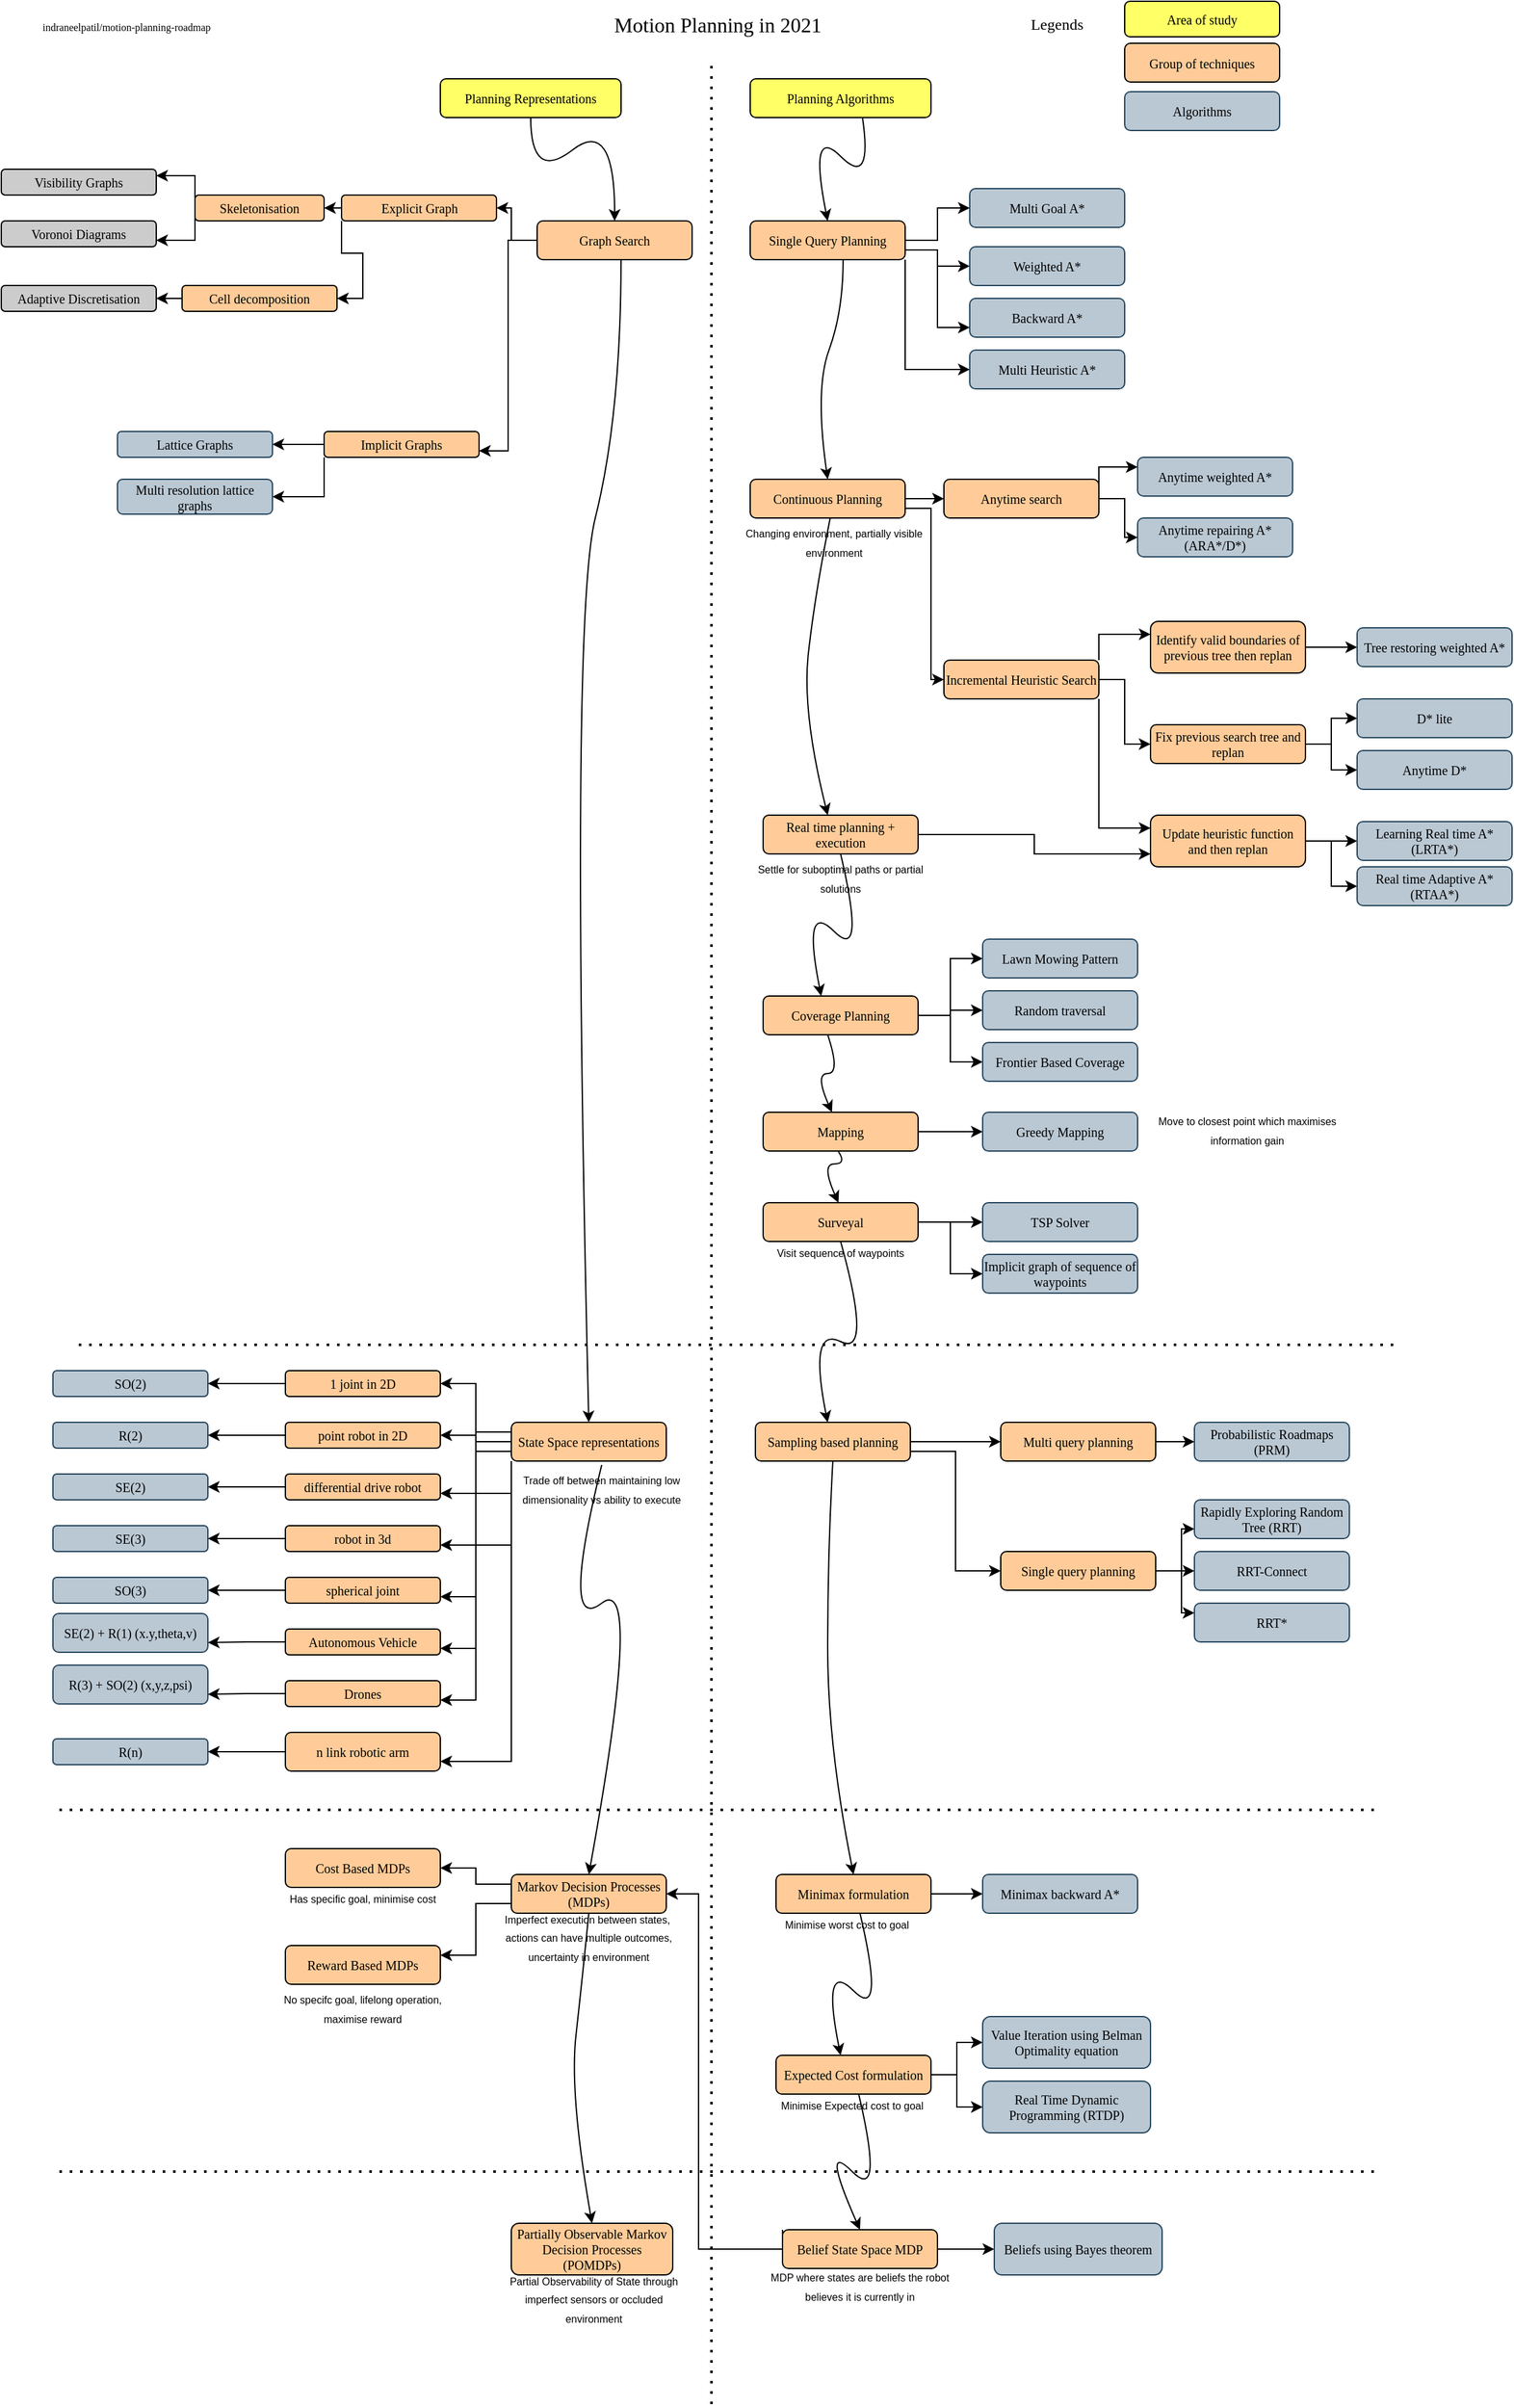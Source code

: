 <mxfile version="16.0.3" type="github">
  <diagram id="dA2bW75Uh9zArZUYn6UA" name="Page-1">
    <mxGraphModel dx="946" dy="614" grid="1" gridSize="10" guides="1" tooltips="1" connect="1" arrows="1" fold="1" page="1" pageScale="1" pageWidth="1100" pageHeight="1700" math="0" shadow="0">
      <root>
        <mxCell id="0" />
        <mxCell id="1" parent="0" />
        <mxCell id="ajxtEgKc9McXnAEBvQGd-1" value="Motion Planning in 2021" style="text;html=1;strokeColor=none;fillColor=none;align=center;verticalAlign=middle;whiteSpace=wrap;rounded=0;comic=0;fontFamily=Verdana;fontSize=16;fontStyle=0" parent="1" vertex="1">
          <mxGeometry x="425" y="32.5" width="280" height="30" as="geometry" />
        </mxCell>
        <mxCell id="ajxtEgKc9McXnAEBvQGd-2" value="" style="shape=image;html=1;verticalAlign=top;verticalLabelPosition=bottom;labelBackgroundColor=#ffffff;imageAspect=0;aspect=fixed;image=https://cdn1.iconfinder.com/data/icons/logotypes/32/github-128.png;rounded=1;glass=0;comic=0;strokeColor=#000000;fillColor=#FFFFFF;fontFamily=Verdana;fontSize=14;align=center;" parent="1" vertex="1">
          <mxGeometry x="20" y="40" width="20" height="20" as="geometry" />
        </mxCell>
        <mxCell id="ajxtEgKc9McXnAEBvQGd-3" value="indraneelpatil/motion-planning-roadmap" style="text;html=1;strokeColor=none;fillColor=none;align=left;verticalAlign=middle;whiteSpace=wrap;rounded=0;comic=0;fontFamily=Verdana;fontSize=8;" parent="1" vertex="1">
          <mxGeometry x="40" y="42.5" width="260" height="15" as="geometry" />
        </mxCell>
        <mxCell id="ajxtEgKc9McXnAEBvQGd-4" value="Legends" style="text;html=1;strokeColor=none;fillColor=none;align=right;verticalAlign=middle;whiteSpace=wrap;rounded=0;comic=0;fontFamily=Verdana;fontSize=12;" parent="1" vertex="1">
          <mxGeometry x="770" y="37.5" width="80" height="20" as="geometry" />
        </mxCell>
        <mxCell id="ajxtEgKc9McXnAEBvQGd-5" value="Planning Representations" style="rounded=1;whiteSpace=wrap;html=1;comic=0;fontFamily=Verdana;fontSize=10;fillColor=#FFFF66;" parent="1" vertex="1">
          <mxGeometry x="350" y="90" width="140" height="30" as="geometry" />
        </mxCell>
        <mxCell id="ajxtEgKc9McXnAEBvQGd-16" value="" style="edgeStyle=orthogonalEdgeStyle;rounded=0;orthogonalLoop=1;jettySize=auto;html=1;" parent="1" source="ajxtEgKc9McXnAEBvQGd-6" target="ajxtEgKc9McXnAEBvQGd-10" edge="1">
          <mxGeometry relative="1" as="geometry" />
        </mxCell>
        <mxCell id="ajxtEgKc9McXnAEBvQGd-22" style="edgeStyle=orthogonalEdgeStyle;rounded=0;orthogonalLoop=1;jettySize=auto;html=1;entryX=1;entryY=0.75;entryDx=0;entryDy=0;" parent="1" source="ajxtEgKc9McXnAEBvQGd-6" target="ajxtEgKc9McXnAEBvQGd-11" edge="1">
          <mxGeometry relative="1" as="geometry" />
        </mxCell>
        <mxCell id="ajxtEgKc9McXnAEBvQGd-6" value="Graph Search" style="rounded=1;whiteSpace=wrap;html=1;comic=0;fontFamily=Verdana;fontSize=10;fillColor=#FFCC99;" parent="1" vertex="1">
          <mxGeometry x="425" y="200" width="120" height="30" as="geometry" />
        </mxCell>
        <mxCell id="ajxtEgKc9McXnAEBvQGd-7" value="Visibility Graphs" style="rounded=1;whiteSpace=wrap;html=1;comic=0;fontFamily=Verdana;fontSize=10;fillColor=#CCCCCC;" parent="1" vertex="1">
          <mxGeometry x="10" y="160" width="120" height="20" as="geometry" />
        </mxCell>
        <mxCell id="ajxtEgKc9McXnAEBvQGd-26" style="edgeStyle=orthogonalEdgeStyle;rounded=0;orthogonalLoop=1;jettySize=auto;html=1;exitX=0;exitY=0.5;exitDx=0;exitDy=0;entryX=1;entryY=0.5;entryDx=0;entryDy=0;" parent="1" source="ajxtEgKc9McXnAEBvQGd-10" target="ajxtEgKc9McXnAEBvQGd-23" edge="1">
          <mxGeometry relative="1" as="geometry" />
        </mxCell>
        <mxCell id="ajxtEgKc9McXnAEBvQGd-31" style="edgeStyle=orthogonalEdgeStyle;rounded=0;orthogonalLoop=1;jettySize=auto;html=1;exitX=0;exitY=1;exitDx=0;exitDy=0;entryX=1;entryY=0.5;entryDx=0;entryDy=0;" parent="1" source="ajxtEgKc9McXnAEBvQGd-10" target="ajxtEgKc9McXnAEBvQGd-28" edge="1">
          <mxGeometry relative="1" as="geometry" />
        </mxCell>
        <mxCell id="ajxtEgKc9McXnAEBvQGd-10" value="Explicit Graph" style="rounded=1;whiteSpace=wrap;html=1;comic=0;fontFamily=Verdana;fontSize=10;fillColor=#FFCC99;" parent="1" vertex="1">
          <mxGeometry x="273.5" y="180" width="120" height="20" as="geometry" />
        </mxCell>
        <mxCell id="afFbfTfmO1wmqLPXjA7H-2" style="edgeStyle=orthogonalEdgeStyle;rounded=0;orthogonalLoop=1;jettySize=auto;html=1;entryX=1;entryY=0.5;entryDx=0;entryDy=0;" parent="1" source="ajxtEgKc9McXnAEBvQGd-11" target="afFbfTfmO1wmqLPXjA7H-1" edge="1">
          <mxGeometry relative="1" as="geometry" />
        </mxCell>
        <mxCell id="8GobAQBjwKT1szoQL-FH-47" style="edgeStyle=orthogonalEdgeStyle;rounded=0;orthogonalLoop=1;jettySize=auto;html=1;exitX=0;exitY=1;exitDx=0;exitDy=0;entryX=1;entryY=0.5;entryDx=0;entryDy=0;fontSize=9;" parent="1" source="ajxtEgKc9McXnAEBvQGd-11" target="8GobAQBjwKT1szoQL-FH-46" edge="1">
          <mxGeometry relative="1" as="geometry" />
        </mxCell>
        <mxCell id="ajxtEgKc9McXnAEBvQGd-11" value="Implicit Graphs" style="rounded=1;whiteSpace=wrap;html=1;comic=0;fontFamily=Verdana;fontSize=10;fillColor=#FFCC99;" parent="1" vertex="1">
          <mxGeometry x="260" y="363" width="120" height="20" as="geometry" />
        </mxCell>
        <mxCell id="ajxtEgKc9McXnAEBvQGd-12" value="Planning Algorithms" style="rounded=1;whiteSpace=wrap;html=1;comic=0;fontFamily=Verdana;fontSize=10;fillColor=#FFFF66;" parent="1" vertex="1">
          <mxGeometry x="590" y="90" width="140" height="30" as="geometry" />
        </mxCell>
        <mxCell id="ajxtEgKc9McXnAEBvQGd-13" value="" style="endArrow=none;dashed=1;html=1;dashPattern=1 3;strokeWidth=2;rounded=0;" parent="1" edge="1">
          <mxGeometry width="50" height="50" relative="1" as="geometry">
            <mxPoint x="560" y="1890" as="sourcePoint" />
            <mxPoint x="560" y="80" as="targetPoint" />
          </mxGeometry>
        </mxCell>
        <mxCell id="ajxtEgKc9McXnAEBvQGd-20" value="Voronoi Diagrams" style="rounded=1;whiteSpace=wrap;html=1;comic=0;fontFamily=Verdana;fontSize=10;fillColor=#CCCCCC;" parent="1" vertex="1">
          <mxGeometry x="10" y="200" width="120" height="20" as="geometry" />
        </mxCell>
        <mxCell id="G6GItfoQIOa1DMY_Q_cO-3" style="edgeStyle=orthogonalEdgeStyle;rounded=0;orthogonalLoop=1;jettySize=auto;html=1;exitX=0;exitY=0.25;exitDx=0;exitDy=0;entryX=1;entryY=0.25;entryDx=0;entryDy=0;" edge="1" parent="1" source="ajxtEgKc9McXnAEBvQGd-23" target="ajxtEgKc9McXnAEBvQGd-7">
          <mxGeometry relative="1" as="geometry">
            <Array as="points">
              <mxPoint x="160" y="165" />
            </Array>
          </mxGeometry>
        </mxCell>
        <mxCell id="G6GItfoQIOa1DMY_Q_cO-4" style="edgeStyle=orthogonalEdgeStyle;rounded=0;orthogonalLoop=1;jettySize=auto;html=1;exitX=0;exitY=0.75;exitDx=0;exitDy=0;entryX=1;entryY=0.75;entryDx=0;entryDy=0;" edge="1" parent="1" source="ajxtEgKc9McXnAEBvQGd-23" target="ajxtEgKc9McXnAEBvQGd-20">
          <mxGeometry relative="1" as="geometry">
            <Array as="points">
              <mxPoint x="160" y="215" />
            </Array>
          </mxGeometry>
        </mxCell>
        <mxCell id="ajxtEgKc9McXnAEBvQGd-23" value="Skeletonisation" style="rounded=1;whiteSpace=wrap;html=1;comic=0;fontFamily=Verdana;fontSize=10;fillColor=#FFCC99;" parent="1" vertex="1">
          <mxGeometry x="160" y="180" width="100" height="20" as="geometry" />
        </mxCell>
        <mxCell id="ajxtEgKc9McXnAEBvQGd-25" value="" style="curved=1;endArrow=classic;html=1;rounded=0;entryX=0.5;entryY=0;entryDx=0;entryDy=0;exitX=0.5;exitY=1;exitDx=0;exitDy=0;" parent="1" source="ajxtEgKc9McXnAEBvQGd-5" target="ajxtEgKc9McXnAEBvQGd-6" edge="1">
          <mxGeometry width="50" height="50" relative="1" as="geometry">
            <mxPoint x="400" y="300" as="sourcePoint" />
            <mxPoint x="450" y="250" as="targetPoint" />
            <Array as="points">
              <mxPoint x="420" y="170" />
              <mxPoint x="485" y="120" />
            </Array>
          </mxGeometry>
        </mxCell>
        <mxCell id="G6GItfoQIOa1DMY_Q_cO-2" style="edgeStyle=orthogonalEdgeStyle;rounded=0;orthogonalLoop=1;jettySize=auto;html=1;exitX=0;exitY=0.5;exitDx=0;exitDy=0;entryX=1;entryY=0.5;entryDx=0;entryDy=0;" edge="1" parent="1" source="ajxtEgKc9McXnAEBvQGd-28" target="ajxtEgKc9McXnAEBvQGd-32">
          <mxGeometry relative="1" as="geometry" />
        </mxCell>
        <mxCell id="ajxtEgKc9McXnAEBvQGd-28" value="Cell decomposition" style="rounded=1;whiteSpace=wrap;html=1;comic=0;fontFamily=Verdana;fontSize=10;fillColor=#FFCC99;" parent="1" vertex="1">
          <mxGeometry x="150" y="250" width="120" height="20" as="geometry" />
        </mxCell>
        <mxCell id="ajxtEgKc9McXnAEBvQGd-32" value="Adaptive Discretisation" style="rounded=1;whiteSpace=wrap;html=1;comic=0;fontFamily=Verdana;fontSize=10;fillColor=#CCCCCC;" parent="1" vertex="1">
          <mxGeometry x="10" y="250" width="120" height="20" as="geometry" />
        </mxCell>
        <mxCell id="afFbfTfmO1wmqLPXjA7H-1" value="Lattice Graphs" style="rounded=1;whiteSpace=wrap;html=1;comic=0;fontFamily=Verdana;fontSize=10;fillColor=#bac8d3;strokeColor=#23445d;" parent="1" vertex="1">
          <mxGeometry x="100" y="363" width="120" height="20" as="geometry" />
        </mxCell>
        <mxCell id="mBxpHt6kNz-rFTSF95wJ-4" style="edgeStyle=orthogonalEdgeStyle;rounded=0;orthogonalLoop=1;jettySize=auto;html=1;exitX=1;exitY=0.5;exitDx=0;exitDy=0;" parent="1" source="mBxpHt6kNz-rFTSF95wJ-2" target="mBxpHt6kNz-rFTSF95wJ-3" edge="1">
          <mxGeometry relative="1" as="geometry" />
        </mxCell>
        <mxCell id="mBxpHt6kNz-rFTSF95wJ-7" style="edgeStyle=orthogonalEdgeStyle;rounded=0;orthogonalLoop=1;jettySize=auto;html=1;exitX=1;exitY=0.75;exitDx=0;exitDy=0;entryX=0;entryY=0.5;entryDx=0;entryDy=0;" parent="1" source="mBxpHt6kNz-rFTSF95wJ-2" target="mBxpHt6kNz-rFTSF95wJ-6" edge="1">
          <mxGeometry relative="1" as="geometry" />
        </mxCell>
        <mxCell id="mBxpHt6kNz-rFTSF95wJ-9" style="edgeStyle=orthogonalEdgeStyle;rounded=0;orthogonalLoop=1;jettySize=auto;html=1;exitX=1;exitY=0.75;exitDx=0;exitDy=0;entryX=0;entryY=0.75;entryDx=0;entryDy=0;" parent="1" source="mBxpHt6kNz-rFTSF95wJ-2" target="mBxpHt6kNz-rFTSF95wJ-8" edge="1">
          <mxGeometry relative="1" as="geometry" />
        </mxCell>
        <mxCell id="mBxpHt6kNz-rFTSF95wJ-11" style="edgeStyle=orthogonalEdgeStyle;rounded=0;orthogonalLoop=1;jettySize=auto;html=1;exitX=1;exitY=1;exitDx=0;exitDy=0;entryX=0;entryY=0.5;entryDx=0;entryDy=0;" parent="1" source="mBxpHt6kNz-rFTSF95wJ-2" target="mBxpHt6kNz-rFTSF95wJ-10" edge="1">
          <mxGeometry relative="1" as="geometry" />
        </mxCell>
        <mxCell id="mBxpHt6kNz-rFTSF95wJ-2" value="Single Query Planning" style="rounded=1;whiteSpace=wrap;html=1;comic=0;fontFamily=Verdana;fontSize=10;fillColor=#FFCC99;" parent="1" vertex="1">
          <mxGeometry x="590" y="200" width="120" height="30" as="geometry" />
        </mxCell>
        <mxCell id="mBxpHt6kNz-rFTSF95wJ-3" value="Multi Goal A*" style="rounded=1;whiteSpace=wrap;html=1;comic=0;fontFamily=Verdana;fontSize=10;fillColor=#bac8d3;strokeColor=#23445d;" parent="1" vertex="1">
          <mxGeometry x="760" y="175" width="120" height="30" as="geometry" />
        </mxCell>
        <mxCell id="mBxpHt6kNz-rFTSF95wJ-5" value="" style="curved=1;endArrow=classic;html=1;rounded=0;entryX=0.5;entryY=0;entryDx=0;entryDy=0;exitX=0.621;exitY=1;exitDx=0;exitDy=0;exitPerimeter=0;" parent="1" source="ajxtEgKc9McXnAEBvQGd-12" target="mBxpHt6kNz-rFTSF95wJ-2" edge="1">
          <mxGeometry width="50" height="50" relative="1" as="geometry">
            <mxPoint x="635" y="175" as="sourcePoint" />
            <mxPoint x="685" y="125" as="targetPoint" />
            <Array as="points">
              <mxPoint x="685" y="175" />
              <mxPoint x="635" y="125" />
            </Array>
          </mxGeometry>
        </mxCell>
        <mxCell id="mBxpHt6kNz-rFTSF95wJ-6" value="Weighted A*" style="rounded=1;whiteSpace=wrap;html=1;comic=0;fontFamily=Verdana;fontSize=10;fillColor=#bac8d3;strokeColor=#23445d;" parent="1" vertex="1">
          <mxGeometry x="760" y="220" width="120" height="30" as="geometry" />
        </mxCell>
        <mxCell id="mBxpHt6kNz-rFTSF95wJ-8" value="Backward A*" style="rounded=1;whiteSpace=wrap;html=1;comic=0;fontFamily=Verdana;fontSize=10;fillColor=#bac8d3;strokeColor=#23445d;" parent="1" vertex="1">
          <mxGeometry x="760" y="260" width="120" height="30" as="geometry" />
        </mxCell>
        <mxCell id="mBxpHt6kNz-rFTSF95wJ-10" value="Multi Heuristic A*" style="rounded=1;whiteSpace=wrap;html=1;comic=0;fontFamily=Verdana;fontSize=10;fillColor=#bac8d3;strokeColor=#23445d;" parent="1" vertex="1">
          <mxGeometry x="760" y="300" width="120" height="30" as="geometry" />
        </mxCell>
        <mxCell id="-M3-EGKIWtLrq1ahvNLV-1" value="" style="curved=1;endArrow=classic;html=1;rounded=0;exitX=0.621;exitY=1;exitDx=0;exitDy=0;exitPerimeter=0;" parent="1" edge="1">
          <mxGeometry width="50" height="50" relative="1" as="geometry">
            <mxPoint x="661.94" y="230" as="sourcePoint" />
            <mxPoint x="650" y="400" as="targetPoint" />
            <Array as="points">
              <mxPoint x="662" y="270" />
              <mxPoint x="640" y="330" />
            </Array>
          </mxGeometry>
        </mxCell>
        <mxCell id="8GobAQBjwKT1szoQL-FH-5" value="" style="edgeStyle=orthogonalEdgeStyle;rounded=0;orthogonalLoop=1;jettySize=auto;html=1;" parent="1" source="-M3-EGKIWtLrq1ahvNLV-2" target="8GobAQBjwKT1szoQL-FH-4" edge="1">
          <mxGeometry relative="1" as="geometry" />
        </mxCell>
        <mxCell id="8GobAQBjwKT1szoQL-FH-7" style="edgeStyle=orthogonalEdgeStyle;rounded=0;orthogonalLoop=1;jettySize=auto;html=1;exitX=1;exitY=0.75;exitDx=0;exitDy=0;entryX=0;entryY=0.5;entryDx=0;entryDy=0;" parent="1" source="-M3-EGKIWtLrq1ahvNLV-2" target="8GobAQBjwKT1szoQL-FH-6" edge="1">
          <mxGeometry relative="1" as="geometry">
            <Array as="points">
              <mxPoint x="730" y="423" />
              <mxPoint x="730" y="555" />
            </Array>
          </mxGeometry>
        </mxCell>
        <mxCell id="-M3-EGKIWtLrq1ahvNLV-2" value="Continuous Planning" style="rounded=1;whiteSpace=wrap;html=1;comic=0;fontFamily=Verdana;fontSize=10;fillColor=#FFCC99;" parent="1" vertex="1">
          <mxGeometry x="590" y="400" width="120" height="30" as="geometry" />
        </mxCell>
        <mxCell id="-M3-EGKIWtLrq1ahvNLV-3" value="Anytime weighted A*" style="rounded=1;whiteSpace=wrap;html=1;comic=0;fontFamily=Verdana;fontSize=10;fillColor=#bac8d3;strokeColor=#23445d;" parent="1" vertex="1">
          <mxGeometry x="890" y="383" width="120" height="30" as="geometry" />
        </mxCell>
        <mxCell id="8GobAQBjwKT1szoQL-FH-1" value="Anytime repairing A*(ARA*/D*)" style="rounded=1;whiteSpace=wrap;html=1;comic=0;fontFamily=Verdana;fontSize=10;fillColor=#bac8d3;strokeColor=#23445d;" parent="1" vertex="1">
          <mxGeometry x="890" y="430" width="120" height="30" as="geometry" />
        </mxCell>
        <mxCell id="G6GItfoQIOa1DMY_Q_cO-5" style="edgeStyle=orthogonalEdgeStyle;rounded=0;orthogonalLoop=1;jettySize=auto;html=1;exitX=1;exitY=0.25;exitDx=0;exitDy=0;entryX=0;entryY=0.25;entryDx=0;entryDy=0;" edge="1" parent="1" source="8GobAQBjwKT1szoQL-FH-4" target="-M3-EGKIWtLrq1ahvNLV-3">
          <mxGeometry relative="1" as="geometry">
            <Array as="points">
              <mxPoint x="860" y="391" />
            </Array>
          </mxGeometry>
        </mxCell>
        <mxCell id="G6GItfoQIOa1DMY_Q_cO-6" style="edgeStyle=orthogonalEdgeStyle;rounded=0;orthogonalLoop=1;jettySize=auto;html=1;entryX=0;entryY=0.5;entryDx=0;entryDy=0;" edge="1" parent="1" source="8GobAQBjwKT1szoQL-FH-4" target="8GobAQBjwKT1szoQL-FH-1">
          <mxGeometry relative="1" as="geometry" />
        </mxCell>
        <mxCell id="8GobAQBjwKT1szoQL-FH-4" value="Anytime search" style="rounded=1;whiteSpace=wrap;html=1;comic=0;fontFamily=Verdana;fontSize=10;fillColor=#FFCC99;" parent="1" vertex="1">
          <mxGeometry x="740" y="400" width="120" height="30" as="geometry" />
        </mxCell>
        <mxCell id="8GobAQBjwKT1szoQL-FH-14" style="edgeStyle=orthogonalEdgeStyle;rounded=0;orthogonalLoop=1;jettySize=auto;html=1;exitX=1;exitY=0;exitDx=0;exitDy=0;entryX=0;entryY=0.25;entryDx=0;entryDy=0;" parent="1" source="8GobAQBjwKT1szoQL-FH-6" target="8GobAQBjwKT1szoQL-FH-10" edge="1">
          <mxGeometry relative="1" as="geometry" />
        </mxCell>
        <mxCell id="8GobAQBjwKT1szoQL-FH-15" style="edgeStyle=orthogonalEdgeStyle;rounded=0;orthogonalLoop=1;jettySize=auto;html=1;exitX=1;exitY=0.5;exitDx=0;exitDy=0;entryX=0;entryY=0.5;entryDx=0;entryDy=0;" parent="1" source="8GobAQBjwKT1szoQL-FH-6" target="8GobAQBjwKT1szoQL-FH-11" edge="1">
          <mxGeometry relative="1" as="geometry" />
        </mxCell>
        <mxCell id="8GobAQBjwKT1szoQL-FH-16" style="edgeStyle=orthogonalEdgeStyle;rounded=0;orthogonalLoop=1;jettySize=auto;html=1;exitX=1;exitY=1;exitDx=0;exitDy=0;entryX=0;entryY=0.25;entryDx=0;entryDy=0;" parent="1" source="8GobAQBjwKT1szoQL-FH-6" target="8GobAQBjwKT1szoQL-FH-12" edge="1">
          <mxGeometry relative="1" as="geometry" />
        </mxCell>
        <mxCell id="8GobAQBjwKT1szoQL-FH-6" value="Incremental Heuristic Search" style="rounded=1;whiteSpace=wrap;html=1;comic=0;fontFamily=Verdana;fontSize=10;fillColor=#FFCC99;" parent="1" vertex="1">
          <mxGeometry x="740" y="540" width="120" height="30" as="geometry" />
        </mxCell>
        <mxCell id="G6GItfoQIOa1DMY_Q_cO-7" style="edgeStyle=orthogonalEdgeStyle;rounded=0;orthogonalLoop=1;jettySize=auto;html=1;exitX=1;exitY=0.5;exitDx=0;exitDy=0;entryX=0;entryY=0.5;entryDx=0;entryDy=0;" edge="1" parent="1" source="8GobAQBjwKT1szoQL-FH-10" target="8GobAQBjwKT1szoQL-FH-13">
          <mxGeometry relative="1" as="geometry" />
        </mxCell>
        <mxCell id="8GobAQBjwKT1szoQL-FH-10" value="Identify valid boundaries of previous tree then replan" style="rounded=1;whiteSpace=wrap;html=1;comic=0;fontFamily=Verdana;fontSize=10;fillColor=#FFCC99;" parent="1" vertex="1">
          <mxGeometry x="900" y="510" width="120" height="40" as="geometry" />
        </mxCell>
        <mxCell id="G6GItfoQIOa1DMY_Q_cO-8" style="edgeStyle=orthogonalEdgeStyle;rounded=0;orthogonalLoop=1;jettySize=auto;html=1;entryX=0;entryY=0.5;entryDx=0;entryDy=0;" edge="1" parent="1" source="8GobAQBjwKT1szoQL-FH-11" target="8GobAQBjwKT1szoQL-FH-17">
          <mxGeometry relative="1" as="geometry" />
        </mxCell>
        <mxCell id="G6GItfoQIOa1DMY_Q_cO-9" style="edgeStyle=orthogonalEdgeStyle;rounded=0;orthogonalLoop=1;jettySize=auto;html=1;entryX=0;entryY=0.5;entryDx=0;entryDy=0;" edge="1" parent="1" source="8GobAQBjwKT1szoQL-FH-11" target="8GobAQBjwKT1szoQL-FH-18">
          <mxGeometry relative="1" as="geometry" />
        </mxCell>
        <mxCell id="8GobAQBjwKT1szoQL-FH-11" value="Fix previous search tree and replan" style="rounded=1;whiteSpace=wrap;html=1;comic=0;fontFamily=Verdana;fontSize=10;fillColor=#FFCC99;" parent="1" vertex="1">
          <mxGeometry x="900" y="590" width="120" height="30" as="geometry" />
        </mxCell>
        <mxCell id="G6GItfoQIOa1DMY_Q_cO-10" style="edgeStyle=orthogonalEdgeStyle;rounded=0;orthogonalLoop=1;jettySize=auto;html=1;entryX=0;entryY=0.5;entryDx=0;entryDy=0;" edge="1" parent="1" source="8GobAQBjwKT1szoQL-FH-12" target="8GobAQBjwKT1szoQL-FH-22">
          <mxGeometry relative="1" as="geometry" />
        </mxCell>
        <mxCell id="G6GItfoQIOa1DMY_Q_cO-11" style="edgeStyle=orthogonalEdgeStyle;rounded=0;orthogonalLoop=1;jettySize=auto;html=1;entryX=0;entryY=0.5;entryDx=0;entryDy=0;" edge="1" parent="1" source="8GobAQBjwKT1szoQL-FH-12" target="8GobAQBjwKT1szoQL-FH-23">
          <mxGeometry relative="1" as="geometry" />
        </mxCell>
        <mxCell id="8GobAQBjwKT1szoQL-FH-12" value="Update heuristic function and then replan" style="rounded=1;whiteSpace=wrap;html=1;comic=0;fontFamily=Verdana;fontSize=10;fillColor=#FFCC99;" parent="1" vertex="1">
          <mxGeometry x="900" y="660" width="120" height="40" as="geometry" />
        </mxCell>
        <mxCell id="8GobAQBjwKT1szoQL-FH-13" value="Tree restoring weighted A*" style="rounded=1;whiteSpace=wrap;html=1;comic=0;fontFamily=Verdana;fontSize=10;fillColor=#bac8d3;strokeColor=#23445d;" parent="1" vertex="1">
          <mxGeometry x="1060" y="515" width="120" height="30" as="geometry" />
        </mxCell>
        <mxCell id="8GobAQBjwKT1szoQL-FH-17" value="D* lite" style="rounded=1;whiteSpace=wrap;html=1;comic=0;fontFamily=Verdana;fontSize=10;fillColor=#bac8d3;strokeColor=#23445d;" parent="1" vertex="1">
          <mxGeometry x="1060" y="570" width="120" height="30" as="geometry" />
        </mxCell>
        <mxCell id="8GobAQBjwKT1szoQL-FH-18" value="Anytime D*" style="rounded=1;whiteSpace=wrap;html=1;comic=0;fontFamily=Verdana;fontSize=10;fillColor=#bac8d3;strokeColor=#23445d;" parent="1" vertex="1">
          <mxGeometry x="1060" y="610" width="120" height="30" as="geometry" />
        </mxCell>
        <mxCell id="8GobAQBjwKT1szoQL-FH-21" style="edgeStyle=orthogonalEdgeStyle;rounded=0;orthogonalLoop=1;jettySize=auto;html=1;exitX=1;exitY=0.5;exitDx=0;exitDy=0;entryX=0;entryY=0.75;entryDx=0;entryDy=0;" parent="1" source="8GobAQBjwKT1szoQL-FH-19" target="8GobAQBjwKT1szoQL-FH-12" edge="1">
          <mxGeometry relative="1" as="geometry" />
        </mxCell>
        <mxCell id="8GobAQBjwKT1szoQL-FH-19" value="Real time planning + execution" style="rounded=1;whiteSpace=wrap;html=1;comic=0;fontFamily=Verdana;fontSize=10;fillColor=#FFCC99;" parent="1" vertex="1">
          <mxGeometry x="600" y="660" width="120" height="30" as="geometry" />
        </mxCell>
        <mxCell id="8GobAQBjwKT1szoQL-FH-20" value="" style="curved=1;endArrow=classic;html=1;rounded=0;exitX=0.621;exitY=1;exitDx=0;exitDy=0;exitPerimeter=0;entryX=0.417;entryY=0;entryDx=0;entryDy=0;entryPerimeter=0;" parent="1" target="8GobAQBjwKT1szoQL-FH-19" edge="1">
          <mxGeometry width="50" height="50" relative="1" as="geometry">
            <mxPoint x="651.94" y="430" as="sourcePoint" />
            <mxPoint x="640" y="600" as="targetPoint" />
            <Array as="points">
              <mxPoint x="640" y="490" />
              <mxPoint x="630" y="580" />
            </Array>
          </mxGeometry>
        </mxCell>
        <mxCell id="8GobAQBjwKT1szoQL-FH-22" value="Learning Real time A* (LRTA*)" style="rounded=1;whiteSpace=wrap;html=1;comic=0;fontFamily=Verdana;fontSize=10;fillColor=#bac8d3;strokeColor=#23445d;" parent="1" vertex="1">
          <mxGeometry x="1060" y="665" width="120" height="30" as="geometry" />
        </mxCell>
        <mxCell id="8GobAQBjwKT1szoQL-FH-23" value="Real time Adaptive A* (RTAA*)" style="rounded=1;whiteSpace=wrap;html=1;comic=0;fontFamily=Verdana;fontSize=10;fillColor=#bac8d3;strokeColor=#23445d;" parent="1" vertex="1">
          <mxGeometry x="1060" y="700" width="120" height="30" as="geometry" />
        </mxCell>
        <mxCell id="8GobAQBjwKT1szoQL-FH-24" value="" style="curved=1;endArrow=classic;html=1;rounded=0;exitX=0.621;exitY=1;exitDx=0;exitDy=0;exitPerimeter=0;entryX=0.5;entryY=0;entryDx=0;entryDy=0;" parent="1" target="8GobAQBjwKT1szoQL-FH-25" edge="1">
          <mxGeometry width="50" height="50" relative="1" as="geometry">
            <mxPoint x="489.94" y="230" as="sourcePoint" />
            <mxPoint x="478" y="740" as="targetPoint" />
            <Array as="points">
              <mxPoint x="490" y="350" />
              <mxPoint x="450" y="510" />
            </Array>
          </mxGeometry>
        </mxCell>
        <mxCell id="8GobAQBjwKT1szoQL-FH-34" style="edgeStyle=orthogonalEdgeStyle;rounded=0;orthogonalLoop=1;jettySize=auto;html=1;entryX=1;entryY=0.5;entryDx=0;entryDy=0;" parent="1" source="8GobAQBjwKT1szoQL-FH-25" target="8GobAQBjwKT1szoQL-FH-27" edge="1">
          <mxGeometry relative="1" as="geometry" />
        </mxCell>
        <mxCell id="8GobAQBjwKT1szoQL-FH-35" style="edgeStyle=orthogonalEdgeStyle;rounded=0;orthogonalLoop=1;jettySize=auto;html=1;exitX=0;exitY=0.75;exitDx=0;exitDy=0;entryX=1;entryY=0.5;entryDx=0;entryDy=0;" parent="1" source="8GobAQBjwKT1szoQL-FH-25" target="8GobAQBjwKT1szoQL-FH-28" edge="1">
          <mxGeometry relative="1" as="geometry" />
        </mxCell>
        <mxCell id="8GobAQBjwKT1szoQL-FH-36" style="edgeStyle=orthogonalEdgeStyle;rounded=0;orthogonalLoop=1;jettySize=auto;html=1;exitX=0;exitY=1;exitDx=0;exitDy=0;entryX=1;entryY=0.75;entryDx=0;entryDy=0;" parent="1" source="8GobAQBjwKT1szoQL-FH-25" target="8GobAQBjwKT1szoQL-FH-29" edge="1">
          <mxGeometry relative="1" as="geometry" />
        </mxCell>
        <mxCell id="8GobAQBjwKT1szoQL-FH-37" style="edgeStyle=orthogonalEdgeStyle;rounded=0;orthogonalLoop=1;jettySize=auto;html=1;exitX=0;exitY=1;exitDx=0;exitDy=0;entryX=1;entryY=0.75;entryDx=0;entryDy=0;" parent="1" source="8GobAQBjwKT1szoQL-FH-25" target="8GobAQBjwKT1szoQL-FH-30" edge="1">
          <mxGeometry relative="1" as="geometry" />
        </mxCell>
        <mxCell id="8GobAQBjwKT1szoQL-FH-38" style="edgeStyle=orthogonalEdgeStyle;rounded=0;orthogonalLoop=1;jettySize=auto;html=1;exitX=0;exitY=0.25;exitDx=0;exitDy=0;entryX=1;entryY=0.75;entryDx=0;entryDy=0;" parent="1" source="8GobAQBjwKT1szoQL-FH-25" target="8GobAQBjwKT1szoQL-FH-31" edge="1">
          <mxGeometry relative="1" as="geometry" />
        </mxCell>
        <mxCell id="8GobAQBjwKT1szoQL-FH-39" style="edgeStyle=orthogonalEdgeStyle;rounded=0;orthogonalLoop=1;jettySize=auto;html=1;exitX=0;exitY=0.5;exitDx=0;exitDy=0;entryX=1;entryY=0.75;entryDx=0;entryDy=0;" parent="1" source="8GobAQBjwKT1szoQL-FH-25" target="8GobAQBjwKT1szoQL-FH-32" edge="1">
          <mxGeometry relative="1" as="geometry" />
        </mxCell>
        <mxCell id="8GobAQBjwKT1szoQL-FH-40" style="edgeStyle=orthogonalEdgeStyle;rounded=0;orthogonalLoop=1;jettySize=auto;html=1;exitX=0;exitY=0.25;exitDx=0;exitDy=0;entryX=1;entryY=0.75;entryDx=0;entryDy=0;" parent="1" source="8GobAQBjwKT1szoQL-FH-25" target="8GobAQBjwKT1szoQL-FH-33" edge="1">
          <mxGeometry relative="1" as="geometry" />
        </mxCell>
        <mxCell id="8GobAQBjwKT1szoQL-FH-42" style="edgeStyle=orthogonalEdgeStyle;rounded=0;orthogonalLoop=1;jettySize=auto;html=1;exitX=0;exitY=1;exitDx=0;exitDy=0;entryX=1;entryY=0.75;entryDx=0;entryDy=0;" parent="1" source="8GobAQBjwKT1szoQL-FH-25" target="8GobAQBjwKT1szoQL-FH-41" edge="1">
          <mxGeometry relative="1" as="geometry" />
        </mxCell>
        <mxCell id="8GobAQBjwKT1szoQL-FH-25" value="State Space representations" style="rounded=1;whiteSpace=wrap;html=1;comic=0;fontFamily=Verdana;fontSize=10;fillColor=#FFCC99;" parent="1" vertex="1">
          <mxGeometry x="405" y="1130" width="120" height="30" as="geometry" />
        </mxCell>
        <mxCell id="8GobAQBjwKT1szoQL-FH-26" value="" style="endArrow=none;dashed=1;html=1;dashPattern=1 3;strokeWidth=2;rounded=0;" parent="1" edge="1">
          <mxGeometry width="50" height="50" relative="1" as="geometry">
            <mxPoint x="70" y="1070" as="sourcePoint" />
            <mxPoint x="1090" y="1070" as="targetPoint" />
          </mxGeometry>
        </mxCell>
        <mxCell id="G6GItfoQIOa1DMY_Q_cO-38" style="edgeStyle=orthogonalEdgeStyle;rounded=0;orthogonalLoop=1;jettySize=auto;html=1;entryX=1;entryY=0.5;entryDx=0;entryDy=0;" edge="1" parent="1" source="8GobAQBjwKT1szoQL-FH-27" target="G6GItfoQIOa1DMY_Q_cO-28">
          <mxGeometry relative="1" as="geometry" />
        </mxCell>
        <mxCell id="8GobAQBjwKT1szoQL-FH-27" value="1 joint in 2D" style="rounded=1;whiteSpace=wrap;html=1;comic=0;fontFamily=Verdana;fontSize=10;fillColor=#FFCC99;" parent="1" vertex="1">
          <mxGeometry x="230" y="1090" width="120" height="20" as="geometry" />
        </mxCell>
        <mxCell id="G6GItfoQIOa1DMY_Q_cO-40" style="edgeStyle=orthogonalEdgeStyle;rounded=0;orthogonalLoop=1;jettySize=auto;html=1;entryX=1;entryY=0.5;entryDx=0;entryDy=0;" edge="1" parent="1" source="8GobAQBjwKT1szoQL-FH-28" target="G6GItfoQIOa1DMY_Q_cO-29">
          <mxGeometry relative="1" as="geometry" />
        </mxCell>
        <mxCell id="8GobAQBjwKT1szoQL-FH-28" value="point robot in 2D" style="rounded=1;whiteSpace=wrap;html=1;comic=0;fontFamily=Verdana;fontSize=10;fillColor=#FFCC99;" parent="1" vertex="1">
          <mxGeometry x="230" y="1130" width="120" height="20" as="geometry" />
        </mxCell>
        <mxCell id="G6GItfoQIOa1DMY_Q_cO-41" style="edgeStyle=orthogonalEdgeStyle;rounded=0;orthogonalLoop=1;jettySize=auto;html=1;entryX=1;entryY=0.5;entryDx=0;entryDy=0;" edge="1" parent="1" source="8GobAQBjwKT1szoQL-FH-29" target="G6GItfoQIOa1DMY_Q_cO-30">
          <mxGeometry relative="1" as="geometry" />
        </mxCell>
        <mxCell id="8GobAQBjwKT1szoQL-FH-29" value="differential drive robot" style="rounded=1;whiteSpace=wrap;html=1;comic=0;fontFamily=Verdana;fontSize=10;fillColor=#FFCC99;" parent="1" vertex="1">
          <mxGeometry x="230" y="1170" width="120" height="20" as="geometry" />
        </mxCell>
        <mxCell id="G6GItfoQIOa1DMY_Q_cO-42" style="edgeStyle=orthogonalEdgeStyle;rounded=0;orthogonalLoop=1;jettySize=auto;html=1;entryX=1;entryY=0.5;entryDx=0;entryDy=0;" edge="1" parent="1" source="8GobAQBjwKT1szoQL-FH-30" target="G6GItfoQIOa1DMY_Q_cO-31">
          <mxGeometry relative="1" as="geometry" />
        </mxCell>
        <mxCell id="8GobAQBjwKT1szoQL-FH-30" value="robot in 3d" style="rounded=1;whiteSpace=wrap;html=1;comic=0;fontFamily=Verdana;fontSize=10;fillColor=#FFCC99;" parent="1" vertex="1">
          <mxGeometry x="230" y="1210" width="120" height="20" as="geometry" />
        </mxCell>
        <mxCell id="G6GItfoQIOa1DMY_Q_cO-43" style="edgeStyle=orthogonalEdgeStyle;rounded=0;orthogonalLoop=1;jettySize=auto;html=1;entryX=1;entryY=0.5;entryDx=0;entryDy=0;" edge="1" parent="1" source="8GobAQBjwKT1szoQL-FH-31" target="G6GItfoQIOa1DMY_Q_cO-32">
          <mxGeometry relative="1" as="geometry" />
        </mxCell>
        <mxCell id="8GobAQBjwKT1szoQL-FH-31" value="spherical joint" style="rounded=1;whiteSpace=wrap;html=1;comic=0;fontFamily=Verdana;fontSize=10;fillColor=#FFCC99;" parent="1" vertex="1">
          <mxGeometry x="230" y="1250" width="120" height="20" as="geometry" />
        </mxCell>
        <mxCell id="G6GItfoQIOa1DMY_Q_cO-44" style="edgeStyle=orthogonalEdgeStyle;rounded=0;orthogonalLoop=1;jettySize=auto;html=1;entryX=1;entryY=0.75;entryDx=0;entryDy=0;" edge="1" parent="1" source="8GobAQBjwKT1szoQL-FH-32" target="8GobAQBjwKT1szoQL-FH-43">
          <mxGeometry relative="1" as="geometry" />
        </mxCell>
        <mxCell id="8GobAQBjwKT1szoQL-FH-32" value="Autonomous Vehicle" style="rounded=1;whiteSpace=wrap;html=1;comic=0;fontFamily=Verdana;fontSize=10;fillColor=#FFCC99;" parent="1" vertex="1">
          <mxGeometry x="230" y="1290" width="120" height="20" as="geometry" />
        </mxCell>
        <mxCell id="G6GItfoQIOa1DMY_Q_cO-45" style="edgeStyle=orthogonalEdgeStyle;rounded=0;orthogonalLoop=1;jettySize=auto;html=1;entryX=1;entryY=0.75;entryDx=0;entryDy=0;" edge="1" parent="1" source="8GobAQBjwKT1szoQL-FH-33" target="G6GItfoQIOa1DMY_Q_cO-33">
          <mxGeometry relative="1" as="geometry" />
        </mxCell>
        <mxCell id="8GobAQBjwKT1szoQL-FH-33" value="Drones" style="rounded=1;whiteSpace=wrap;html=1;comic=0;fontFamily=Verdana;fontSize=10;fillColor=#FFCC99;" parent="1" vertex="1">
          <mxGeometry x="230" y="1330" width="120" height="20" as="geometry" />
        </mxCell>
        <mxCell id="G6GItfoQIOa1DMY_Q_cO-46" style="edgeStyle=orthogonalEdgeStyle;rounded=0;orthogonalLoop=1;jettySize=auto;html=1;entryX=1;entryY=0.5;entryDx=0;entryDy=0;" edge="1" parent="1" source="8GobAQBjwKT1szoQL-FH-41" target="G6GItfoQIOa1DMY_Q_cO-34">
          <mxGeometry relative="1" as="geometry" />
        </mxCell>
        <mxCell id="8GobAQBjwKT1szoQL-FH-41" value="n link robotic arm" style="rounded=1;whiteSpace=wrap;html=1;comic=0;fontFamily=Verdana;fontSize=10;fillColor=#FFCC99;" parent="1" vertex="1">
          <mxGeometry x="230" y="1370" width="120" height="30" as="geometry" />
        </mxCell>
        <mxCell id="8GobAQBjwKT1szoQL-FH-43" value="SE(2) + R(1) (x.y,theta,v)" style="rounded=1;whiteSpace=wrap;html=1;comic=0;fontFamily=Verdana;fontSize=10;fillColor=#bac8d3;strokeColor=#23445d;" parent="1" vertex="1">
          <mxGeometry x="50" y="1278" width="120" height="30" as="geometry" />
        </mxCell>
        <mxCell id="8GobAQBjwKT1szoQL-FH-44" value="&lt;font style=&quot;font-size: 8px&quot;&gt;Settle for suboptimal paths or partial solutions&lt;/font&gt;" style="text;html=1;strokeColor=none;fillColor=none;align=center;verticalAlign=middle;whiteSpace=wrap;rounded=0;" parent="1" vertex="1">
          <mxGeometry x="585" y="690" width="150" height="35" as="geometry" />
        </mxCell>
        <mxCell id="8GobAQBjwKT1szoQL-FH-45" value="&lt;font style=&quot;font-size: 8px&quot;&gt;Changing environment, partially visible environment&lt;/font&gt;" style="text;html=1;strokeColor=none;fillColor=none;align=center;verticalAlign=middle;whiteSpace=wrap;rounded=0;" parent="1" vertex="1">
          <mxGeometry x="580" y="430" width="150" height="35" as="geometry" />
        </mxCell>
        <mxCell id="8GobAQBjwKT1szoQL-FH-46" value="Multi resolution lattice graphs" style="rounded=1;whiteSpace=wrap;html=1;comic=0;fontFamily=Verdana;fontSize=10;fillColor=#bac8d3;strokeColor=#23445d;" parent="1" vertex="1">
          <mxGeometry x="100" y="400" width="120" height="27" as="geometry" />
        </mxCell>
        <mxCell id="8GobAQBjwKT1szoQL-FH-48" value="&lt;font style=&quot;font-size: 8px&quot;&gt;Trade off between maintaining low dimensionality vs ability to execute&lt;/font&gt;" style="text;html=1;strokeColor=none;fillColor=none;align=center;verticalAlign=middle;whiteSpace=wrap;rounded=0;" parent="1" vertex="1">
          <mxGeometry x="400" y="1163" width="150" height="35" as="geometry" />
        </mxCell>
        <mxCell id="0FaTwpf6lRSCGCkcenpz-5" style="edgeStyle=orthogonalEdgeStyle;rounded=0;orthogonalLoop=1;jettySize=auto;html=1;exitX=1;exitY=0.5;exitDx=0;exitDy=0;entryX=0;entryY=0.5;entryDx=0;entryDy=0;" parent="1" source="0FaTwpf6lRSCGCkcenpz-1" target="0FaTwpf6lRSCGCkcenpz-4" edge="1">
          <mxGeometry relative="1" as="geometry" />
        </mxCell>
        <mxCell id="0FaTwpf6lRSCGCkcenpz-7" style="edgeStyle=orthogonalEdgeStyle;rounded=0;orthogonalLoop=1;jettySize=auto;html=1;exitX=1;exitY=0.75;exitDx=0;exitDy=0;entryX=0;entryY=0.5;entryDx=0;entryDy=0;" parent="1" source="0FaTwpf6lRSCGCkcenpz-1" target="0FaTwpf6lRSCGCkcenpz-6" edge="1">
          <mxGeometry relative="1" as="geometry" />
        </mxCell>
        <mxCell id="0FaTwpf6lRSCGCkcenpz-1" value="Sampling based planning" style="rounded=1;whiteSpace=wrap;html=1;comic=0;fontFamily=Verdana;fontSize=10;fillColor=#FFCC99;" parent="1" vertex="1">
          <mxGeometry x="594" y="1130" width="120" height="30" as="geometry" />
        </mxCell>
        <mxCell id="0FaTwpf6lRSCGCkcenpz-2" value="" style="curved=1;endArrow=classic;html=1;rounded=0;entryX=0.5;entryY=0;entryDx=0;entryDy=0;exitX=0.5;exitY=0;exitDx=0;exitDy=0;" parent="1" source="8GobAQBjwKT1szoQL-FH-44" edge="1">
          <mxGeometry width="50" height="50" relative="1" as="geometry">
            <mxPoint x="671.94" y="720" as="sourcePoint" />
            <mxPoint x="645" y="800" as="targetPoint" />
            <Array as="points">
              <mxPoint x="680" y="775" />
              <mxPoint x="630" y="725" />
            </Array>
          </mxGeometry>
        </mxCell>
        <mxCell id="0FaTwpf6lRSCGCkcenpz-3" value="Probabilistic Roadmaps (PRM)" style="rounded=1;whiteSpace=wrap;html=1;comic=0;fontFamily=Verdana;fontSize=10;fillColor=#bac8d3;strokeColor=#23445d;" parent="1" vertex="1">
          <mxGeometry x="934" y="1130" width="120" height="30" as="geometry" />
        </mxCell>
        <mxCell id="G6GItfoQIOa1DMY_Q_cO-18" style="edgeStyle=orthogonalEdgeStyle;rounded=0;orthogonalLoop=1;jettySize=auto;html=1;entryX=0;entryY=0.5;entryDx=0;entryDy=0;" edge="1" parent="1" source="0FaTwpf6lRSCGCkcenpz-4" target="0FaTwpf6lRSCGCkcenpz-3">
          <mxGeometry relative="1" as="geometry" />
        </mxCell>
        <mxCell id="0FaTwpf6lRSCGCkcenpz-4" value="Multi query planning" style="rounded=1;whiteSpace=wrap;html=1;comic=0;fontFamily=Verdana;fontSize=10;fillColor=#FFCC99;" parent="1" vertex="1">
          <mxGeometry x="784" y="1130" width="120" height="30" as="geometry" />
        </mxCell>
        <mxCell id="G6GItfoQIOa1DMY_Q_cO-19" style="edgeStyle=orthogonalEdgeStyle;rounded=0;orthogonalLoop=1;jettySize=auto;html=1;entryX=0;entryY=0.75;entryDx=0;entryDy=0;" edge="1" parent="1" source="0FaTwpf6lRSCGCkcenpz-6" target="0FaTwpf6lRSCGCkcenpz-8">
          <mxGeometry relative="1" as="geometry" />
        </mxCell>
        <mxCell id="G6GItfoQIOa1DMY_Q_cO-20" style="edgeStyle=orthogonalEdgeStyle;rounded=0;orthogonalLoop=1;jettySize=auto;html=1;entryX=0;entryY=0.5;entryDx=0;entryDy=0;" edge="1" parent="1" source="0FaTwpf6lRSCGCkcenpz-6" target="0FaTwpf6lRSCGCkcenpz-9">
          <mxGeometry relative="1" as="geometry" />
        </mxCell>
        <mxCell id="G6GItfoQIOa1DMY_Q_cO-21" style="edgeStyle=orthogonalEdgeStyle;rounded=0;orthogonalLoop=1;jettySize=auto;html=1;entryX=0;entryY=0.25;entryDx=0;entryDy=0;" edge="1" parent="1" source="0FaTwpf6lRSCGCkcenpz-6" target="0FaTwpf6lRSCGCkcenpz-10">
          <mxGeometry relative="1" as="geometry" />
        </mxCell>
        <mxCell id="0FaTwpf6lRSCGCkcenpz-6" value="Single query planning" style="rounded=1;whiteSpace=wrap;html=1;comic=0;fontFamily=Verdana;fontSize=10;fillColor=#FFCC99;" parent="1" vertex="1">
          <mxGeometry x="784" y="1230" width="120" height="30" as="geometry" />
        </mxCell>
        <mxCell id="0FaTwpf6lRSCGCkcenpz-8" value="Rapidly Exploring Random Tree (RRT)" style="rounded=1;whiteSpace=wrap;html=1;comic=0;fontFamily=Verdana;fontSize=10;fillColor=#bac8d3;strokeColor=#23445d;" parent="1" vertex="1">
          <mxGeometry x="934" y="1190" width="120" height="30" as="geometry" />
        </mxCell>
        <mxCell id="0FaTwpf6lRSCGCkcenpz-9" value="RRT-Connect" style="rounded=1;whiteSpace=wrap;html=1;comic=0;fontFamily=Verdana;fontSize=10;fillColor=#bac8d3;strokeColor=#23445d;" parent="1" vertex="1">
          <mxGeometry x="934" y="1230" width="120" height="30" as="geometry" />
        </mxCell>
        <mxCell id="0FaTwpf6lRSCGCkcenpz-10" value="RRT*" style="rounded=1;whiteSpace=wrap;html=1;comic=0;fontFamily=Verdana;fontSize=10;fillColor=#bac8d3;strokeColor=#23445d;" parent="1" vertex="1">
          <mxGeometry x="934" y="1270" width="120" height="30" as="geometry" />
        </mxCell>
        <mxCell id="G6GItfoQIOa1DMY_Q_cO-12" style="edgeStyle=orthogonalEdgeStyle;rounded=0;orthogonalLoop=1;jettySize=auto;html=1;entryX=0;entryY=0.5;entryDx=0;entryDy=0;" edge="1" parent="1" source="T82tp0KF5x1Off8GfAaw-1" target="T82tp0KF5x1Off8GfAaw-3">
          <mxGeometry relative="1" as="geometry" />
        </mxCell>
        <mxCell id="G6GItfoQIOa1DMY_Q_cO-13" style="edgeStyle=orthogonalEdgeStyle;rounded=0;orthogonalLoop=1;jettySize=auto;html=1;entryX=0;entryY=0.5;entryDx=0;entryDy=0;" edge="1" parent="1" source="T82tp0KF5x1Off8GfAaw-1" target="T82tp0KF5x1Off8GfAaw-4">
          <mxGeometry relative="1" as="geometry" />
        </mxCell>
        <mxCell id="G6GItfoQIOa1DMY_Q_cO-14" style="edgeStyle=orthogonalEdgeStyle;rounded=0;orthogonalLoop=1;jettySize=auto;html=1;entryX=0;entryY=0.5;entryDx=0;entryDy=0;" edge="1" parent="1" source="T82tp0KF5x1Off8GfAaw-1" target="T82tp0KF5x1Off8GfAaw-5">
          <mxGeometry relative="1" as="geometry" />
        </mxCell>
        <mxCell id="T82tp0KF5x1Off8GfAaw-1" value="Coverage Planning" style="rounded=1;whiteSpace=wrap;html=1;comic=0;fontFamily=Verdana;fontSize=10;fillColor=#FFCC99;" parent="1" vertex="1">
          <mxGeometry x="600" y="800" width="120" height="30" as="geometry" />
        </mxCell>
        <mxCell id="T82tp0KF5x1Off8GfAaw-3" value="Lawn Mowing Pattern" style="rounded=1;whiteSpace=wrap;html=1;comic=0;fontFamily=Verdana;fontSize=10;fillColor=#bac8d3;strokeColor=#23445d;" parent="1" vertex="1">
          <mxGeometry x="770" y="756" width="120" height="30" as="geometry" />
        </mxCell>
        <mxCell id="T82tp0KF5x1Off8GfAaw-4" value="Random traversal" style="rounded=1;whiteSpace=wrap;html=1;comic=0;fontFamily=Verdana;fontSize=10;fillColor=#bac8d3;strokeColor=#23445d;" parent="1" vertex="1">
          <mxGeometry x="770" y="796" width="120" height="30" as="geometry" />
        </mxCell>
        <mxCell id="T82tp0KF5x1Off8GfAaw-5" value="Frontier Based Coverage" style="rounded=1;whiteSpace=wrap;html=1;comic=0;fontFamily=Verdana;fontSize=10;fillColor=#bac8d3;strokeColor=#23445d;" parent="1" vertex="1">
          <mxGeometry x="770" y="836" width="120" height="30" as="geometry" />
        </mxCell>
        <mxCell id="G6GItfoQIOa1DMY_Q_cO-15" style="edgeStyle=orthogonalEdgeStyle;rounded=0;orthogonalLoop=1;jettySize=auto;html=1;entryX=0;entryY=0.5;entryDx=0;entryDy=0;" edge="1" parent="1" source="T82tp0KF5x1Off8GfAaw-6" target="T82tp0KF5x1Off8GfAaw-7">
          <mxGeometry relative="1" as="geometry" />
        </mxCell>
        <mxCell id="T82tp0KF5x1Off8GfAaw-6" value="Mapping" style="rounded=1;whiteSpace=wrap;html=1;comic=0;fontFamily=Verdana;fontSize=10;fillColor=#FFCC99;" parent="1" vertex="1">
          <mxGeometry x="600" y="890" width="120" height="30" as="geometry" />
        </mxCell>
        <mxCell id="T82tp0KF5x1Off8GfAaw-7" value="Greedy Mapping" style="rounded=1;whiteSpace=wrap;html=1;comic=0;fontFamily=Verdana;fontSize=10;fillColor=#bac8d3;strokeColor=#23445d;" parent="1" vertex="1">
          <mxGeometry x="770" y="890" width="120" height="30" as="geometry" />
        </mxCell>
        <mxCell id="T82tp0KF5x1Off8GfAaw-8" value="" style="curved=1;endArrow=classic;html=1;rounded=0;exitX=0.5;exitY=0;exitDx=0;exitDy=0;" parent="1" target="T82tp0KF5x1Off8GfAaw-6" edge="1">
          <mxGeometry width="50" height="50" relative="1" as="geometry">
            <mxPoint x="650" y="830" as="sourcePoint" />
            <mxPoint x="635" y="940" as="targetPoint" />
            <Array as="points">
              <mxPoint x="660" y="860" />
              <mxPoint x="640" y="860" />
            </Array>
          </mxGeometry>
        </mxCell>
        <mxCell id="T82tp0KF5x1Off8GfAaw-9" value="&lt;font style=&quot;font-size: 8px&quot;&gt;Move to closest point which maximises information gain&lt;/font&gt;" style="text;html=1;strokeColor=none;fillColor=none;align=center;verticalAlign=middle;whiteSpace=wrap;rounded=0;" parent="1" vertex="1">
          <mxGeometry x="900" y="885" width="150" height="35" as="geometry" />
        </mxCell>
        <mxCell id="G6GItfoQIOa1DMY_Q_cO-16" style="edgeStyle=orthogonalEdgeStyle;rounded=0;orthogonalLoop=1;jettySize=auto;html=1;entryX=0;entryY=0.5;entryDx=0;entryDy=0;" edge="1" parent="1" source="T82tp0KF5x1Off8GfAaw-10" target="T82tp0KF5x1Off8GfAaw-11">
          <mxGeometry relative="1" as="geometry" />
        </mxCell>
        <mxCell id="G6GItfoQIOa1DMY_Q_cO-17" style="edgeStyle=orthogonalEdgeStyle;rounded=0;orthogonalLoop=1;jettySize=auto;html=1;entryX=0;entryY=0.5;entryDx=0;entryDy=0;" edge="1" parent="1" source="T82tp0KF5x1Off8GfAaw-10" target="T82tp0KF5x1Off8GfAaw-12">
          <mxGeometry relative="1" as="geometry" />
        </mxCell>
        <mxCell id="T82tp0KF5x1Off8GfAaw-10" value="Surveyal" style="rounded=1;whiteSpace=wrap;html=1;comic=0;fontFamily=Verdana;fontSize=10;fillColor=#FFCC99;" parent="1" vertex="1">
          <mxGeometry x="600" y="960" width="120" height="30" as="geometry" />
        </mxCell>
        <mxCell id="T82tp0KF5x1Off8GfAaw-11" value="TSP Solver" style="rounded=1;whiteSpace=wrap;html=1;comic=0;fontFamily=Verdana;fontSize=10;fillColor=#bac8d3;strokeColor=#23445d;" parent="1" vertex="1">
          <mxGeometry x="770" y="960" width="120" height="30" as="geometry" />
        </mxCell>
        <mxCell id="T82tp0KF5x1Off8GfAaw-12" value="Implicit graph of sequence of waypoints" style="rounded=1;whiteSpace=wrap;html=1;comic=0;fontFamily=Verdana;fontSize=10;fillColor=#bac8d3;strokeColor=#23445d;" parent="1" vertex="1">
          <mxGeometry x="770" y="1000" width="120" height="30" as="geometry" />
        </mxCell>
        <mxCell id="T82tp0KF5x1Off8GfAaw-13" value="&lt;font style=&quot;font-size: 8px&quot;&gt;Visit sequence of waypoints&lt;/font&gt;" style="text;html=1;strokeColor=none;fillColor=none;align=center;verticalAlign=middle;whiteSpace=wrap;rounded=0;" parent="1" vertex="1">
          <mxGeometry x="585" y="980" width="150" height="35" as="geometry" />
        </mxCell>
        <mxCell id="T82tp0KF5x1Off8GfAaw-14" value="" style="curved=1;endArrow=classic;html=1;rounded=0;" parent="1" edge="1">
          <mxGeometry width="50" height="50" relative="1" as="geometry">
            <mxPoint x="658" y="920" as="sourcePoint" />
            <mxPoint x="658.333" y="960" as="targetPoint" />
            <Array as="points">
              <mxPoint x="665" y="930" />
              <mxPoint x="645" y="930" />
            </Array>
          </mxGeometry>
        </mxCell>
        <mxCell id="T82tp0KF5x1Off8GfAaw-15" value="" style="curved=1;endArrow=classic;html=1;rounded=0;entryX=0.5;entryY=0;entryDx=0;entryDy=0;" parent="1" edge="1">
          <mxGeometry width="50" height="50" relative="1" as="geometry">
            <mxPoint x="660" y="990" as="sourcePoint" />
            <mxPoint x="650" y="1130" as="targetPoint" />
            <Array as="points">
              <mxPoint x="685" y="1080" />
              <mxPoint x="635" y="1055" />
            </Array>
          </mxGeometry>
        </mxCell>
        <mxCell id="T82tp0KF5x1Off8GfAaw-16" value="" style="endArrow=none;dashed=1;html=1;dashPattern=1 3;strokeWidth=2;rounded=0;" parent="1" edge="1">
          <mxGeometry width="50" height="50" relative="1" as="geometry">
            <mxPoint x="55" y="1430" as="sourcePoint" />
            <mxPoint x="1075" y="1430" as="targetPoint" />
          </mxGeometry>
        </mxCell>
        <mxCell id="M-ql8IcvO3oDMa6TQ3HH-21" style="edgeStyle=orthogonalEdgeStyle;rounded=0;orthogonalLoop=1;jettySize=auto;html=1;exitX=0;exitY=0.25;exitDx=0;exitDy=0;entryX=1;entryY=0.5;entryDx=0;entryDy=0;" parent="1" source="T82tp0KF5x1Off8GfAaw-17" target="M-ql8IcvO3oDMa6TQ3HH-19" edge="1">
          <mxGeometry relative="1" as="geometry" />
        </mxCell>
        <mxCell id="M-ql8IcvO3oDMa6TQ3HH-22" style="edgeStyle=orthogonalEdgeStyle;rounded=0;orthogonalLoop=1;jettySize=auto;html=1;exitX=0;exitY=0.75;exitDx=0;exitDy=0;entryX=1;entryY=0.25;entryDx=0;entryDy=0;" parent="1" source="T82tp0KF5x1Off8GfAaw-17" target="M-ql8IcvO3oDMa6TQ3HH-17" edge="1">
          <mxGeometry relative="1" as="geometry" />
        </mxCell>
        <mxCell id="T82tp0KF5x1Off8GfAaw-17" value="Markov Decision Processes (MDPs)" style="rounded=1;whiteSpace=wrap;html=1;comic=0;fontFamily=Verdana;fontSize=10;fillColor=#FFCC99;" parent="1" vertex="1">
          <mxGeometry x="405" y="1480" width="120" height="30" as="geometry" />
        </mxCell>
        <mxCell id="T82tp0KF5x1Off8GfAaw-18" value="" style="curved=1;endArrow=classic;html=1;rounded=0;entryX=0.5;entryY=0;entryDx=0;entryDy=0;exitX=0.5;exitY=0;exitDx=0;exitDy=0;" parent="1" source="8GobAQBjwKT1szoQL-FH-48" target="T82tp0KF5x1Off8GfAaw-17" edge="1">
          <mxGeometry width="50" height="50" relative="1" as="geometry">
            <mxPoint x="442.5" y="1245" as="sourcePoint" />
            <mxPoint x="507.5" y="1325" as="targetPoint" />
            <Array as="points">
              <mxPoint x="442.5" y="1295" />
              <mxPoint x="507.5" y="1245" />
            </Array>
          </mxGeometry>
        </mxCell>
        <mxCell id="T82tp0KF5x1Off8GfAaw-19" value="&lt;font style=&quot;font-size: 8px&quot;&gt;Imperfect execution between states,&amp;nbsp; actions can have multiple outcomes, uncertainty in environment&lt;/font&gt;" style="text;html=1;strokeColor=none;fillColor=none;align=center;verticalAlign=middle;whiteSpace=wrap;rounded=0;" parent="1" vertex="1">
          <mxGeometry x="390" y="1510" width="150" height="35" as="geometry" />
        </mxCell>
        <mxCell id="G6GItfoQIOa1DMY_Q_cO-22" style="edgeStyle=orthogonalEdgeStyle;rounded=0;orthogonalLoop=1;jettySize=auto;html=1;entryX=0;entryY=0.5;entryDx=0;entryDy=0;" edge="1" parent="1" source="M-ql8IcvO3oDMa6TQ3HH-7" target="M-ql8IcvO3oDMa6TQ3HH-11">
          <mxGeometry relative="1" as="geometry" />
        </mxCell>
        <mxCell id="M-ql8IcvO3oDMa6TQ3HH-7" value="Minimax formulation" style="rounded=1;whiteSpace=wrap;html=1;comic=0;fontFamily=Verdana;fontSize=10;fillColor=#FFCC99;" parent="1" vertex="1">
          <mxGeometry x="610" y="1480" width="120" height="30" as="geometry" />
        </mxCell>
        <mxCell id="M-ql8IcvO3oDMa6TQ3HH-8" value="" style="curved=1;endArrow=classic;html=1;rounded=0;exitX=0.5;exitY=1;exitDx=0;exitDy=0;entryX=0.5;entryY=0;entryDx=0;entryDy=0;" parent="1" source="0FaTwpf6lRSCGCkcenpz-1" target="M-ql8IcvO3oDMa6TQ3HH-7" edge="1">
          <mxGeometry width="50" height="50" relative="1" as="geometry">
            <mxPoint x="661.94" y="1170" as="sourcePoint" />
            <mxPoint x="660.04" y="1400" as="targetPoint" />
            <Array as="points">
              <mxPoint x="650" y="1230" />
              <mxPoint x="650" y="1380" />
            </Array>
          </mxGeometry>
        </mxCell>
        <mxCell id="M-ql8IcvO3oDMa6TQ3HH-10" value="&lt;font style=&quot;font-size: 8px&quot;&gt;Minimise worst cost to goal&lt;/font&gt;" style="text;html=1;strokeColor=none;fillColor=none;align=center;verticalAlign=middle;whiteSpace=wrap;rounded=0;" parent="1" vertex="1">
          <mxGeometry x="590" y="1500" width="150" height="35" as="geometry" />
        </mxCell>
        <mxCell id="M-ql8IcvO3oDMa6TQ3HH-11" value="Minimax backward A*" style="rounded=1;whiteSpace=wrap;html=1;comic=0;fontFamily=Verdana;fontSize=10;fillColor=#bac8d3;strokeColor=#23445d;" parent="1" vertex="1">
          <mxGeometry x="770" y="1480" width="120" height="30" as="geometry" />
        </mxCell>
        <mxCell id="G6GItfoQIOa1DMY_Q_cO-23" style="edgeStyle=orthogonalEdgeStyle;rounded=0;orthogonalLoop=1;jettySize=auto;html=1;entryX=0;entryY=0.5;entryDx=0;entryDy=0;" edge="1" parent="1" source="M-ql8IcvO3oDMa6TQ3HH-12" target="M-ql8IcvO3oDMa6TQ3HH-15">
          <mxGeometry relative="1" as="geometry" />
        </mxCell>
        <mxCell id="G6GItfoQIOa1DMY_Q_cO-25" style="edgeStyle=orthogonalEdgeStyle;rounded=0;orthogonalLoop=1;jettySize=auto;html=1;entryX=0;entryY=0.5;entryDx=0;entryDy=0;" edge="1" parent="1" source="M-ql8IcvO3oDMa6TQ3HH-12" target="M-ql8IcvO3oDMa6TQ3HH-16">
          <mxGeometry relative="1" as="geometry" />
        </mxCell>
        <mxCell id="M-ql8IcvO3oDMa6TQ3HH-12" value="Expected Cost formulation" style="rounded=1;whiteSpace=wrap;html=1;comic=0;fontFamily=Verdana;fontSize=10;fillColor=#FFCC99;" parent="1" vertex="1">
          <mxGeometry x="610" y="1620" width="120" height="30" as="geometry" />
        </mxCell>
        <mxCell id="M-ql8IcvO3oDMa6TQ3HH-13" value="" style="curved=1;endArrow=classic;html=1;rounded=0;entryX=0.5;entryY=0;entryDx=0;entryDy=0;exitX=0.5;exitY=0;exitDx=0;exitDy=0;" parent="1" edge="1">
          <mxGeometry width="50" height="50" relative="1" as="geometry">
            <mxPoint x="675" y="1510" as="sourcePoint" />
            <mxPoint x="660" y="1620" as="targetPoint" />
            <Array as="points">
              <mxPoint x="695" y="1595" />
              <mxPoint x="645" y="1545" />
            </Array>
          </mxGeometry>
        </mxCell>
        <mxCell id="M-ql8IcvO3oDMa6TQ3HH-14" value="&lt;font style=&quot;font-size: 8px&quot;&gt;Minimise Expected cost to goal&lt;/font&gt;" style="text;html=1;strokeColor=none;fillColor=none;align=center;verticalAlign=middle;whiteSpace=wrap;rounded=0;" parent="1" vertex="1">
          <mxGeometry x="594" y="1640" width="150" height="35" as="geometry" />
        </mxCell>
        <mxCell id="M-ql8IcvO3oDMa6TQ3HH-15" value="Value Iteration using Belman Optimality equation" style="rounded=1;whiteSpace=wrap;html=1;comic=0;fontFamily=Verdana;fontSize=10;fillColor=#bac8d3;strokeColor=#23445d;" parent="1" vertex="1">
          <mxGeometry x="770" y="1590" width="130" height="40" as="geometry" />
        </mxCell>
        <mxCell id="M-ql8IcvO3oDMa6TQ3HH-16" value="Real Time Dynamic Programming (RTDP)" style="rounded=1;whiteSpace=wrap;html=1;comic=0;fontFamily=Verdana;fontSize=10;fillColor=#bac8d3;strokeColor=#23445d;" parent="1" vertex="1">
          <mxGeometry x="770" y="1640" width="130" height="40" as="geometry" />
        </mxCell>
        <mxCell id="M-ql8IcvO3oDMa6TQ3HH-17" value="Reward Based MDPs" style="rounded=1;whiteSpace=wrap;html=1;comic=0;fontFamily=Verdana;fontSize=10;fillColor=#FFCC99;" parent="1" vertex="1">
          <mxGeometry x="230" y="1535" width="120" height="30" as="geometry" />
        </mxCell>
        <mxCell id="M-ql8IcvO3oDMa6TQ3HH-18" value="&lt;font style=&quot;font-size: 8px&quot;&gt;No specifc goal, lifelong operation, maximise reward&lt;/font&gt;" style="text;html=1;strokeColor=none;fillColor=none;align=center;verticalAlign=middle;whiteSpace=wrap;rounded=0;" parent="1" vertex="1">
          <mxGeometry x="215" y="1565" width="150" height="35" as="geometry" />
        </mxCell>
        <mxCell id="M-ql8IcvO3oDMa6TQ3HH-19" value="Cost Based MDPs" style="rounded=1;whiteSpace=wrap;html=1;comic=0;fontFamily=Verdana;fontSize=10;fillColor=#FFCC99;" parent="1" vertex="1">
          <mxGeometry x="230" y="1460" width="120" height="30" as="geometry" />
        </mxCell>
        <mxCell id="M-ql8IcvO3oDMa6TQ3HH-20" value="&lt;font style=&quot;font-size: 8px&quot;&gt;Has specific goal, minimise cost&lt;/font&gt;" style="text;html=1;strokeColor=none;fillColor=none;align=center;verticalAlign=middle;whiteSpace=wrap;rounded=0;" parent="1" vertex="1">
          <mxGeometry x="215" y="1480" width="150" height="35" as="geometry" />
        </mxCell>
        <mxCell id="M-ql8IcvO3oDMa6TQ3HH-23" value="" style="endArrow=none;dashed=1;html=1;dashPattern=1 3;strokeWidth=2;rounded=0;" parent="1" edge="1">
          <mxGeometry width="50" height="50" relative="1" as="geometry">
            <mxPoint x="55" y="1710" as="sourcePoint" />
            <mxPoint x="1075" y="1710" as="targetPoint" />
          </mxGeometry>
        </mxCell>
        <mxCell id="M-ql8IcvO3oDMa6TQ3HH-24" value="Partially Observable Markov Decision Processes (POMDPs)" style="rounded=1;whiteSpace=wrap;html=1;comic=0;fontFamily=Verdana;fontSize=10;fillColor=#FFCC99;" parent="1" vertex="1">
          <mxGeometry x="405" y="1750" width="125" height="40" as="geometry" />
        </mxCell>
        <mxCell id="M-ql8IcvO3oDMa6TQ3HH-25" value="" style="curved=1;endArrow=classic;html=1;rounded=0;exitX=0.5;exitY=0;exitDx=0;exitDy=0;entryX=0.5;entryY=0;entryDx=0;entryDy=0;" parent="1" source="T82tp0KF5x1Off8GfAaw-19" target="M-ql8IcvO3oDMa6TQ3HH-24" edge="1">
          <mxGeometry width="50" height="50" relative="1" as="geometry">
            <mxPoint x="471.94" y="1500" as="sourcePoint" />
            <mxPoint x="470.04" y="1730" as="targetPoint" />
            <Array as="points">
              <mxPoint x="460" y="1560" />
              <mxPoint x="450" y="1650" />
            </Array>
          </mxGeometry>
        </mxCell>
        <mxCell id="M-ql8IcvO3oDMa6TQ3HH-26" value="&lt;font style=&quot;font-size: 8px&quot;&gt;Partial Observability of State through imperfect sensors or occluded environment&lt;/font&gt;" style="text;html=1;strokeColor=none;fillColor=none;align=center;verticalAlign=middle;whiteSpace=wrap;rounded=0;" parent="1" vertex="1">
          <mxGeometry x="393.5" y="1790" width="150" height="35" as="geometry" />
        </mxCell>
        <mxCell id="_D1eUWPY_V0rmkFcLc2a-4" style="edgeStyle=orthogonalEdgeStyle;rounded=0;orthogonalLoop=1;jettySize=auto;html=1;exitX=0;exitY=0;exitDx=0;exitDy=0;entryX=1;entryY=0.5;entryDx=0;entryDy=0;" parent="1" source="_D1eUWPY_V0rmkFcLc2a-1" target="T82tp0KF5x1Off8GfAaw-17" edge="1">
          <mxGeometry relative="1" as="geometry">
            <Array as="points">
              <mxPoint x="615" y="1770" />
              <mxPoint x="550" y="1770" />
              <mxPoint x="550" y="1495" />
            </Array>
          </mxGeometry>
        </mxCell>
        <mxCell id="G6GItfoQIOa1DMY_Q_cO-26" value="" style="edgeStyle=orthogonalEdgeStyle;rounded=0;orthogonalLoop=1;jettySize=auto;html=1;" edge="1" parent="1" source="_D1eUWPY_V0rmkFcLc2a-1" target="_D1eUWPY_V0rmkFcLc2a-5">
          <mxGeometry relative="1" as="geometry" />
        </mxCell>
        <mxCell id="_D1eUWPY_V0rmkFcLc2a-1" value="Belief State Space MDP" style="rounded=1;whiteSpace=wrap;html=1;comic=0;fontFamily=Verdana;fontSize=10;fillColor=#FFCC99;" parent="1" vertex="1">
          <mxGeometry x="615" y="1755" width="120" height="30" as="geometry" />
        </mxCell>
        <mxCell id="_D1eUWPY_V0rmkFcLc2a-2" value="&lt;font style=&quot;font-size: 8px&quot;&gt;MDP where states are beliefs the robot believes it is currently in&lt;/font&gt;" style="text;html=1;strokeColor=none;fillColor=none;align=center;verticalAlign=middle;whiteSpace=wrap;rounded=0;" parent="1" vertex="1">
          <mxGeometry x="600" y="1780" width="150" height="35" as="geometry" />
        </mxCell>
        <mxCell id="_D1eUWPY_V0rmkFcLc2a-3" value="" style="curved=1;endArrow=classic;html=1;rounded=0;entryX=0.5;entryY=0;entryDx=0;entryDy=0;exitX=0.5;exitY=0;exitDx=0;exitDy=0;" parent="1" target="_D1eUWPY_V0rmkFcLc2a-1" edge="1">
          <mxGeometry width="50" height="50" relative="1" as="geometry">
            <mxPoint x="674" y="1650" as="sourcePoint" />
            <mxPoint x="659" y="1760" as="targetPoint" />
            <Array as="points">
              <mxPoint x="694" y="1735" />
              <mxPoint x="644" y="1685" />
            </Array>
          </mxGeometry>
        </mxCell>
        <mxCell id="_D1eUWPY_V0rmkFcLc2a-5" value="Beliefs using Bayes theorem" style="rounded=1;whiteSpace=wrap;html=1;comic=0;fontFamily=Verdana;fontSize=10;fillColor=#bac8d3;strokeColor=#23445d;" parent="1" vertex="1">
          <mxGeometry x="779" y="1750" width="130" height="40" as="geometry" />
        </mxCell>
        <mxCell id="G6GItfoQIOa1DMY_Q_cO-28" value="SO(2)" style="rounded=1;whiteSpace=wrap;html=1;comic=0;fontFamily=Verdana;fontSize=10;fillColor=#bac8d3;strokeColor=#23445d;" vertex="1" parent="1">
          <mxGeometry x="50" y="1090" width="120" height="20" as="geometry" />
        </mxCell>
        <mxCell id="G6GItfoQIOa1DMY_Q_cO-29" value="R(2)" style="rounded=1;whiteSpace=wrap;html=1;comic=0;fontFamily=Verdana;fontSize=10;fillColor=#bac8d3;strokeColor=#23445d;" vertex="1" parent="1">
          <mxGeometry x="50" y="1130" width="120" height="20" as="geometry" />
        </mxCell>
        <mxCell id="G6GItfoQIOa1DMY_Q_cO-30" value="SE(2)" style="rounded=1;whiteSpace=wrap;html=1;comic=0;fontFamily=Verdana;fontSize=10;fillColor=#bac8d3;strokeColor=#23445d;" vertex="1" parent="1">
          <mxGeometry x="50" y="1170" width="120" height="20" as="geometry" />
        </mxCell>
        <mxCell id="G6GItfoQIOa1DMY_Q_cO-31" value="SE(3)" style="rounded=1;whiteSpace=wrap;html=1;comic=0;fontFamily=Verdana;fontSize=10;fillColor=#bac8d3;strokeColor=#23445d;" vertex="1" parent="1">
          <mxGeometry x="50" y="1210" width="120" height="20" as="geometry" />
        </mxCell>
        <mxCell id="G6GItfoQIOa1DMY_Q_cO-32" value="SO(3)" style="rounded=1;whiteSpace=wrap;html=1;comic=0;fontFamily=Verdana;fontSize=10;fillColor=#bac8d3;strokeColor=#23445d;" vertex="1" parent="1">
          <mxGeometry x="50" y="1250" width="120" height="20" as="geometry" />
        </mxCell>
        <mxCell id="G6GItfoQIOa1DMY_Q_cO-33" value="R(3) + SO(2) (x,y,z,psi)" style="rounded=1;whiteSpace=wrap;html=1;comic=0;fontFamily=Verdana;fontSize=10;fillColor=#bac8d3;strokeColor=#23445d;" vertex="1" parent="1">
          <mxGeometry x="50" y="1318" width="120" height="30" as="geometry" />
        </mxCell>
        <mxCell id="G6GItfoQIOa1DMY_Q_cO-34" value="R(n)" style="rounded=1;whiteSpace=wrap;html=1;comic=0;fontFamily=Verdana;fontSize=10;fillColor=#bac8d3;strokeColor=#23445d;" vertex="1" parent="1">
          <mxGeometry x="50" y="1375" width="120" height="20" as="geometry" />
        </mxCell>
        <mxCell id="G6GItfoQIOa1DMY_Q_cO-47" value="Group of techniques" style="rounded=1;whiteSpace=wrap;html=1;comic=0;fontFamily=Verdana;fontSize=10;fillColor=#FFCC99;" vertex="1" parent="1">
          <mxGeometry x="880" y="62.5" width="120" height="30" as="geometry" />
        </mxCell>
        <mxCell id="G6GItfoQIOa1DMY_Q_cO-48" value="Area of study" style="rounded=1;whiteSpace=wrap;html=1;comic=0;fontFamily=Verdana;fontSize=10;fillColor=#FFFF66;" vertex="1" parent="1">
          <mxGeometry x="880" y="30" width="120" height="27.5" as="geometry" />
        </mxCell>
        <mxCell id="G6GItfoQIOa1DMY_Q_cO-49" value="Algorithms" style="rounded=1;whiteSpace=wrap;html=1;comic=0;fontFamily=Verdana;fontSize=10;fillColor=#bac8d3;strokeColor=#23445d;" vertex="1" parent="1">
          <mxGeometry x="880" y="100" width="120" height="30" as="geometry" />
        </mxCell>
      </root>
    </mxGraphModel>
  </diagram>
</mxfile>

